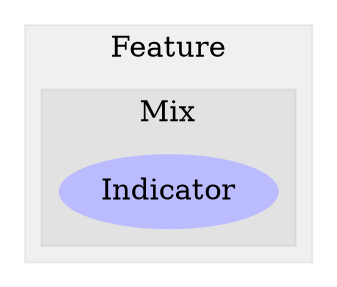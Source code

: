 digraph G {
size="6,4";
ratio="fill";
subgraph cluster_0 {
label="Feature";
color="#0000000F";
style="filled";
subgraph cluster_1 {
label="Mix";
color="#0000000F";
style="filled";
u0[label="Indicator",style="filled",fillcolor="#bbbbff",penwidth="0"];

}

}

}
